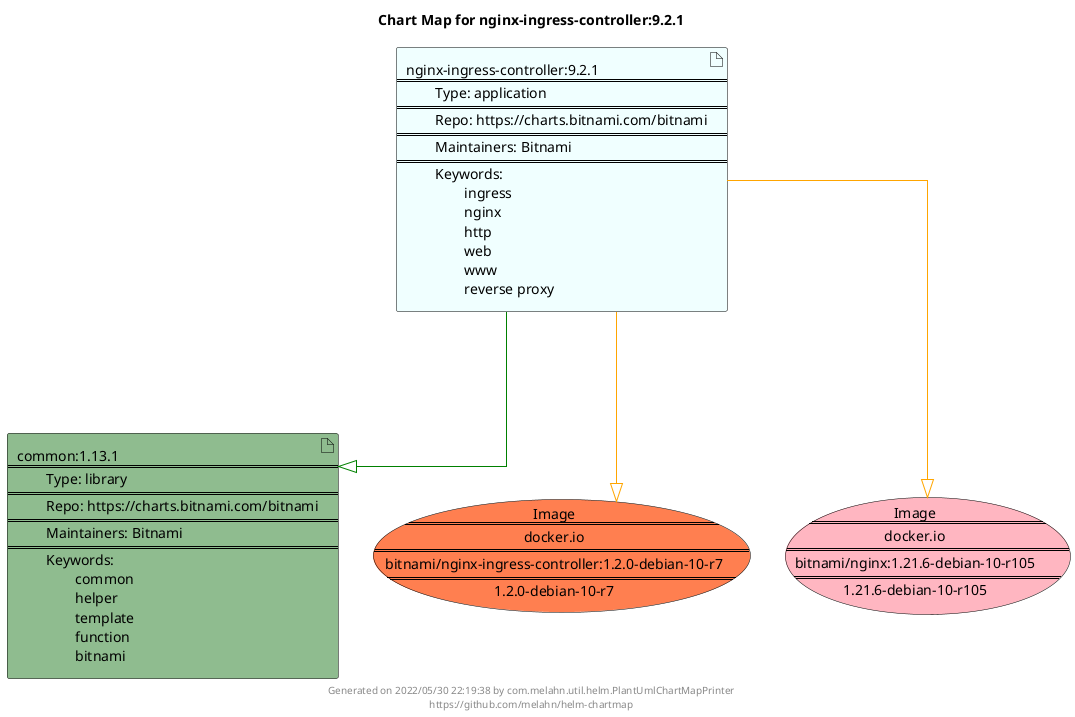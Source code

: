 @startuml
skinparam linetype ortho
skinparam backgroundColor white
skinparam usecaseBorderColor black
skinparam usecaseArrowColor LightSlateGray
skinparam artifactBorderColor black
skinparam artifactArrowColor LightSlateGray

title Chart Map for nginx-ingress-controller:9.2.1

'There are 2 referenced Helm Charts
artifact "common:1.13.1\n====\n\tType: library\n====\n\tRepo: https://charts.bitnami.com/bitnami\n====\n\tMaintainers: Bitnami\n====\n\tKeywords: \n\t\tcommon\n\t\thelper\n\t\ttemplate\n\t\tfunction\n\t\tbitnami" as common_1_13_1 #DarkSeaGreen
artifact "nginx-ingress-controller:9.2.1\n====\n\tType: application\n====\n\tRepo: https://charts.bitnami.com/bitnami\n====\n\tMaintainers: Bitnami\n====\n\tKeywords: \n\t\tingress\n\t\tnginx\n\t\thttp\n\t\tweb\n\t\twww\n\t\treverse proxy" as nginx_ingress_controller_9_2_1 #Azure

'There are 2 referenced Docker Images
usecase "Image\n====\ndocker.io\n====\nbitnami/nginx-ingress-controller:1.2.0-debian-10-r7\n====\n1.2.0-debian-10-r7" as docker_io_bitnami_nginx_ingress_controller_1_2_0_debian_10_r7 #Coral
usecase "Image\n====\ndocker.io\n====\nbitnami/nginx:1.21.6-debian-10-r105\n====\n1.21.6-debian-10-r105" as docker_io_bitnami_nginx_1_21_6_debian_10_r105 #LightPink

'Chart Dependencies
nginx_ingress_controller_9_2_1--[#green]-|>common_1_13_1
nginx_ingress_controller_9_2_1--[#orange]-|>docker_io_bitnami_nginx_1_21_6_debian_10_r105
nginx_ingress_controller_9_2_1--[#orange]-|>docker_io_bitnami_nginx_ingress_controller_1_2_0_debian_10_r7

center footer Generated on 2022/05/30 22:19:38 by com.melahn.util.helm.PlantUmlChartMapPrinter\nhttps://github.com/melahn/helm-chartmap
@enduml
